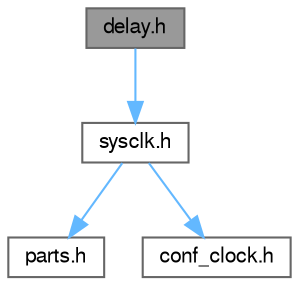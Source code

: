 digraph "delay.h"
{
 // LATEX_PDF_SIZE
  bgcolor="transparent";
  edge [fontname=FreeSans,fontsize=10,labelfontname=FreeSans,labelfontsize=10];
  node [fontname=FreeSans,fontsize=10,shape=box,height=0.2,width=0.4];
  Node1 [label="delay.h",height=0.2,width=0.4,color="gray40", fillcolor="grey60", style="filled", fontcolor="black",tooltip="Common Delay Service."];
  Node1 -> Node2 [color="steelblue1",style="solid"];
  Node2 [label="sysclk.h",height=0.2,width=0.4,color="grey40", fillcolor="white", style="filled",URL="$sysclk_8h.html",tooltip="System clock management."];
  Node2 -> Node3 [color="steelblue1",style="solid"];
  Node3 [label="parts.h",height=0.2,width=0.4,color="grey40", fillcolor="white", style="filled",URL="$parts_8h.html",tooltip="Atmel part identification macros."];
  Node2 -> Node4 [color="steelblue1",style="solid"];
  Node4 [label="conf_clock.h",height=0.2,width=0.4,color="grey40", fillcolor="white", style="filled",URL="$conf__clock_8h.html",tooltip="SAME70 clock configuration."];
}
